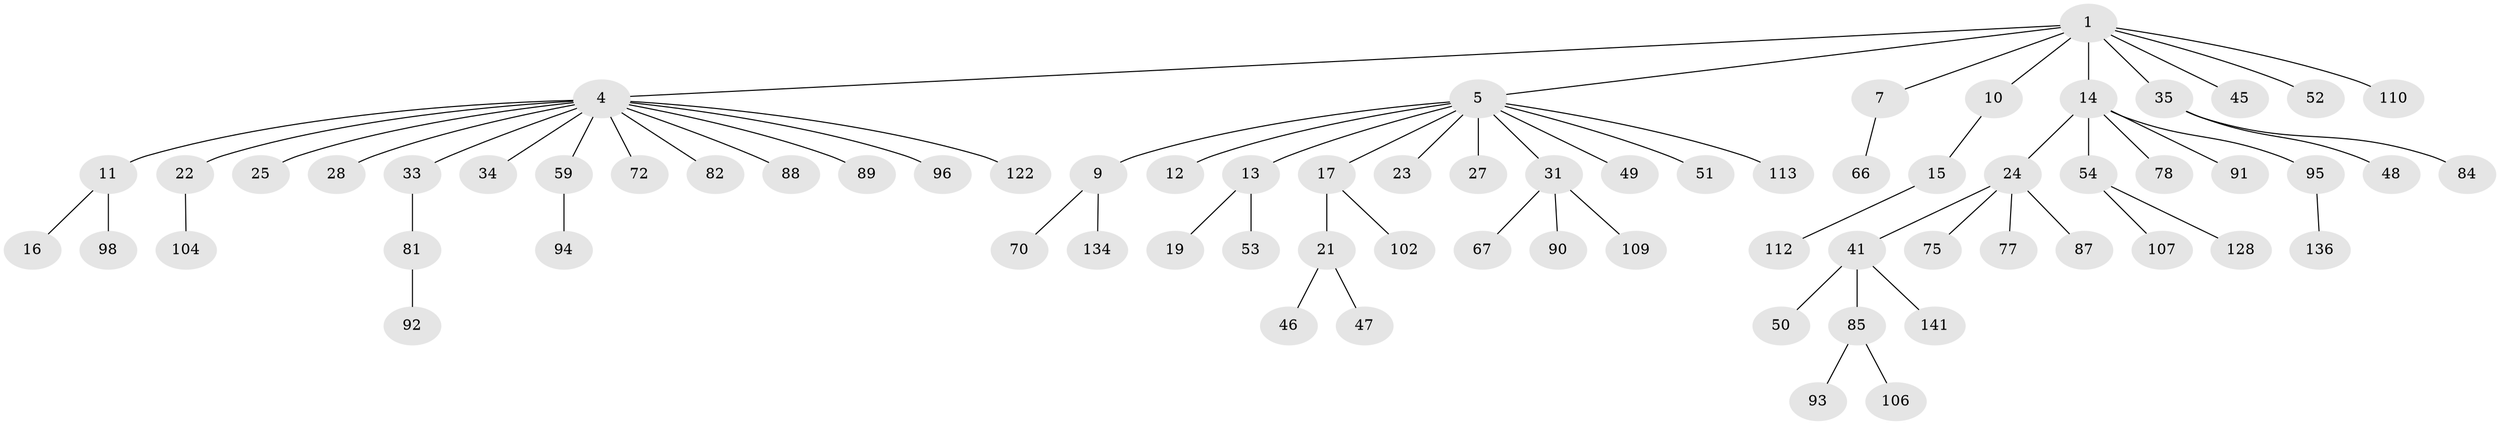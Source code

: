 // original degree distribution, {4: 0.06896551724137931, 5: 0.04827586206896552, 6: 0.006896551724137931, 8: 0.006896551724137931, 2: 0.21379310344827587, 1: 0.5103448275862069, 3: 0.14482758620689656}
// Generated by graph-tools (version 1.1) at 2025/19/03/04/25 18:19:26]
// undirected, 72 vertices, 71 edges
graph export_dot {
graph [start="1"]
  node [color=gray90,style=filled];
  1 [super="+2+3"];
  4 [super="+6+18+36"];
  5 [super="+8"];
  7;
  9 [super="+40"];
  10;
  11 [super="+64"];
  12;
  13;
  14 [super="+56+42+20"];
  15 [super="+44"];
  16 [super="+108"];
  17;
  19;
  21 [super="+38+71"];
  22;
  23;
  24 [super="+30+29+80"];
  25;
  27;
  28;
  31 [super="+62+115+116+101"];
  33 [super="+76+65"];
  34;
  35 [super="+105"];
  41 [super="+61+79"];
  45;
  46 [super="+99"];
  47;
  48;
  49 [super="+100"];
  50 [super="+60+143"];
  51;
  52;
  53 [super="+68"];
  54 [super="+83"];
  59;
  66;
  67;
  70 [super="+117"];
  72;
  75 [super="+127"];
  77 [super="+126"];
  78 [super="+123"];
  81;
  82;
  84;
  85;
  87 [super="+144"];
  88;
  89 [super="+130+140"];
  90;
  91;
  92 [super="+132"];
  93;
  94;
  95 [super="+97+119"];
  96;
  98;
  102 [super="+103"];
  104;
  106 [super="+114"];
  107 [super="+138"];
  109 [super="+145+139"];
  110 [super="+118"];
  112;
  113;
  122;
  128;
  134;
  136;
  141;
  1 -- 7;
  1 -- 10;
  1 -- 4;
  1 -- 5;
  1 -- 110;
  1 -- 35;
  1 -- 52;
  1 -- 45;
  1 -- 14;
  4 -- 11;
  4 -- 25;
  4 -- 96;
  4 -- 34;
  4 -- 122;
  4 -- 28;
  4 -- 33;
  4 -- 82;
  4 -- 22;
  4 -- 88;
  4 -- 72;
  4 -- 89;
  4 -- 59;
  5 -- 9;
  5 -- 27;
  5 -- 31;
  5 -- 49;
  5 -- 51;
  5 -- 113;
  5 -- 17;
  5 -- 23;
  5 -- 12;
  5 -- 13;
  7 -- 66;
  9 -- 70;
  9 -- 134;
  10 -- 15;
  11 -- 16;
  11 -- 98;
  13 -- 19;
  13 -- 53;
  14 -- 54;
  14 -- 78;
  14 -- 24;
  14 -- 91;
  14 -- 95;
  15 -- 112;
  17 -- 21;
  17 -- 102;
  21 -- 46;
  21 -- 47;
  22 -- 104;
  24 -- 75;
  24 -- 41;
  24 -- 77;
  24 -- 87;
  31 -- 90;
  31 -- 67;
  31 -- 109;
  33 -- 81;
  35 -- 48;
  35 -- 84;
  41 -- 50;
  41 -- 85;
  41 -- 141;
  54 -- 107;
  54 -- 128;
  59 -- 94;
  81 -- 92;
  85 -- 93;
  85 -- 106;
  95 -- 136;
}
